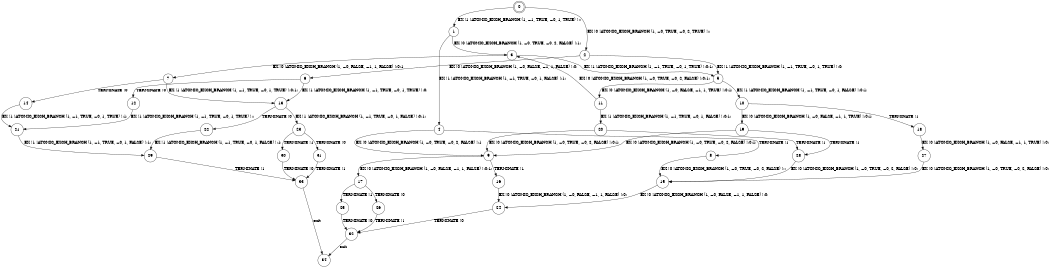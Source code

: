 digraph BCG {
size = "7, 10.5";
center = TRUE;
node [shape = circle];
0 [peripheries = 2];
0 -> 1 [label = "EX !1 !ATOMIC_EXCH_BRANCH (1, +1, TRUE, +0, 1, TRUE) !::"];
0 -> 2 [label = "EX !0 !ATOMIC_EXCH_BRANCH (1, +0, TRUE, +0, 2, TRUE) !::"];
1 -> 3 [label = "EX !0 !ATOMIC_EXCH_BRANCH (1, +0, TRUE, +0, 2, FALSE) !:1:"];
1 -> 4 [label = "EX !1 !ATOMIC_EXCH_BRANCH (1, +1, TRUE, +0, 1, FALSE) !:1:"];
2 -> 5 [label = "EX !1 !ATOMIC_EXCH_BRANCH (1, +1, TRUE, +0, 1, TRUE) !:0:"];
2 -> 6 [label = "EX !0 !ATOMIC_EXCH_BRANCH (1, +0, FALSE, +1, 1, FALSE) !:0:"];
3 -> 5 [label = "EX !1 !ATOMIC_EXCH_BRANCH (1, +1, TRUE, +0, 1, TRUE) !:0:1:"];
3 -> 7 [label = "EX !0 !ATOMIC_EXCH_BRANCH (1, +0, FALSE, +1, 1, FALSE) !:0:1:"];
4 -> 8 [label = "TERMINATE !1"];
4 -> 9 [label = "EX !0 !ATOMIC_EXCH_BRANCH (1, +0, TRUE, +0, 2, FALSE) !:1:"];
5 -> 10 [label = "EX !1 !ATOMIC_EXCH_BRANCH (1, +1, TRUE, +0, 1, FALSE) !:0:1:"];
5 -> 11 [label = "EX !0 !ATOMIC_EXCH_BRANCH (1, +0, FALSE, +1, 1, TRUE) !:0:1:"];
6 -> 12 [label = "TERMINATE !0"];
6 -> 13 [label = "EX !1 !ATOMIC_EXCH_BRANCH (1, +1, TRUE, +0, 1, TRUE) !:0:"];
7 -> 14 [label = "TERMINATE !0"];
7 -> 13 [label = "EX !1 !ATOMIC_EXCH_BRANCH (1, +1, TRUE, +0, 1, TRUE) !:0:1:"];
8 -> 15 [label = "EX !0 !ATOMIC_EXCH_BRANCH (1, +0, TRUE, +0, 2, FALSE) !::"];
9 -> 16 [label = "TERMINATE !1"];
9 -> 17 [label = "EX !0 !ATOMIC_EXCH_BRANCH (1, +0, FALSE, +1, 1, FALSE) !:0:1:"];
10 -> 18 [label = "TERMINATE !1"];
10 -> 19 [label = "EX !0 !ATOMIC_EXCH_BRANCH (1, +0, FALSE, +1, 1, TRUE) !:0:1:"];
11 -> 20 [label = "EX !1 !ATOMIC_EXCH_BRANCH (1, +1, TRUE, +0, 1, FALSE) !:0:1:"];
11 -> 3 [label = "EX !0 !ATOMIC_EXCH_BRANCH (1, +0, TRUE, +0, 2, FALSE) !:0:1:"];
12 -> 21 [label = "EX !1 !ATOMIC_EXCH_BRANCH (1, +1, TRUE, +0, 1, TRUE) !::"];
13 -> 22 [label = "TERMINATE !0"];
13 -> 23 [label = "EX !1 !ATOMIC_EXCH_BRANCH (1, +1, TRUE, +0, 1, FALSE) !:0:1:"];
14 -> 21 [label = "EX !1 !ATOMIC_EXCH_BRANCH (1, +1, TRUE, +0, 1, TRUE) !:1:"];
15 -> 24 [label = "EX !0 !ATOMIC_EXCH_BRANCH (1, +0, FALSE, +1, 1, FALSE) !:0:"];
16 -> 24 [label = "EX !0 !ATOMIC_EXCH_BRANCH (1, +0, FALSE, +1, 1, FALSE) !:0:"];
17 -> 25 [label = "TERMINATE !1"];
17 -> 26 [label = "TERMINATE !0"];
18 -> 27 [label = "EX !0 !ATOMIC_EXCH_BRANCH (1, +0, FALSE, +1, 1, TRUE) !:0:"];
19 -> 28 [label = "TERMINATE !1"];
19 -> 9 [label = "EX !0 !ATOMIC_EXCH_BRANCH (1, +0, TRUE, +0, 2, FALSE) !:0:1:"];
20 -> 28 [label = "TERMINATE !1"];
20 -> 9 [label = "EX !0 !ATOMIC_EXCH_BRANCH (1, +0, TRUE, +0, 2, FALSE) !:0:1:"];
21 -> 29 [label = "EX !1 !ATOMIC_EXCH_BRANCH (1, +1, TRUE, +0, 1, FALSE) !:1:"];
22 -> 29 [label = "EX !1 !ATOMIC_EXCH_BRANCH (1, +1, TRUE, +0, 1, FALSE) !:1:"];
23 -> 30 [label = "TERMINATE !1"];
23 -> 31 [label = "TERMINATE !0"];
24 -> 32 [label = "TERMINATE !0"];
25 -> 32 [label = "TERMINATE !0"];
26 -> 32 [label = "TERMINATE !1"];
27 -> 15 [label = "EX !0 !ATOMIC_EXCH_BRANCH (1, +0, TRUE, +0, 2, FALSE) !:0:"];
28 -> 15 [label = "EX !0 !ATOMIC_EXCH_BRANCH (1, +0, TRUE, +0, 2, FALSE) !:0:"];
29 -> 33 [label = "TERMINATE !1"];
30 -> 33 [label = "TERMINATE !0"];
31 -> 33 [label = "TERMINATE !1"];
32 -> 34 [label = "exit"];
33 -> 34 [label = "exit"];
}

